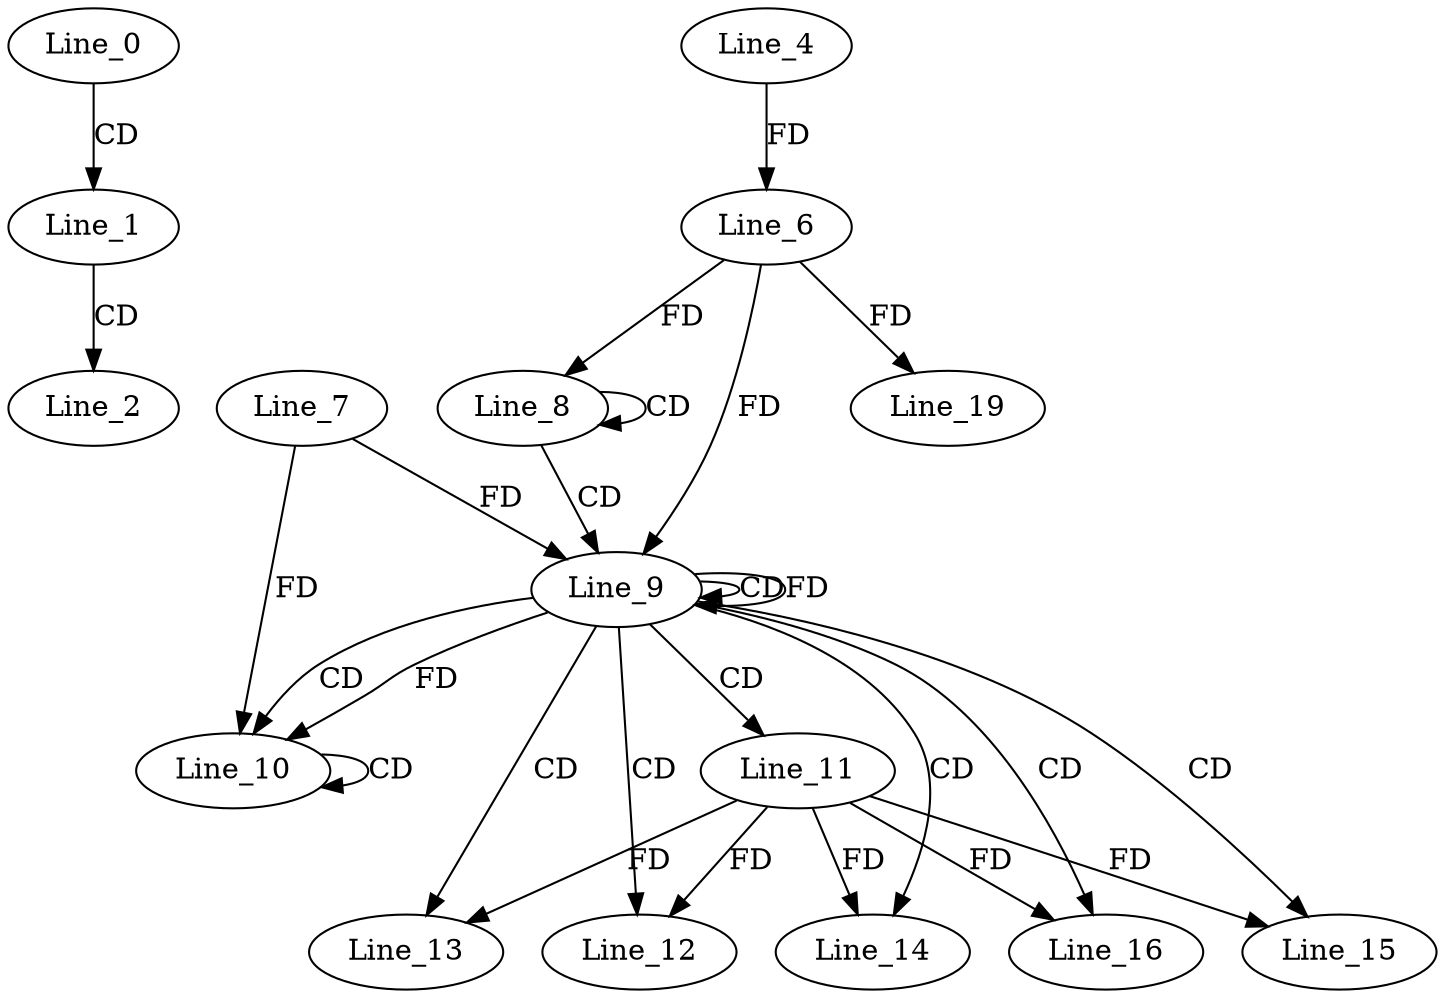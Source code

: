 digraph G {
  Line_0;
  Line_1;
  Line_2;
  Line_4;
  Line_6;
  Line_8;
  Line_8;
  Line_6;
  Line_8;
  Line_9;
  Line_9;
  Line_7;
  Line_9;
  Line_10;
  Line_10;
  Line_11;
  Line_12;
  Line_13;
  Line_14;
  Line_15;
  Line_16;
  Line_16;
  Line_19;
  Line_0 -> Line_1 [ label="CD" ];
  Line_1 -> Line_2 [ label="CD" ];
  Line_4 -> Line_6 [ label="FD" ];
  Line_8 -> Line_8 [ label="CD" ];
  Line_6 -> Line_8 [ label="FD" ];
  Line_8 -> Line_9 [ label="CD" ];
  Line_9 -> Line_9 [ label="CD" ];
  Line_9 -> Line_9 [ label="FD" ];
  Line_7 -> Line_9 [ label="FD" ];
  Line_6 -> Line_9 [ label="FD" ];
  Line_9 -> Line_10 [ label="CD" ];
  Line_10 -> Line_10 [ label="CD" ];
  Line_9 -> Line_10 [ label="FD" ];
  Line_7 -> Line_10 [ label="FD" ];
  Line_9 -> Line_11 [ label="CD" ];
  Line_9 -> Line_12 [ label="CD" ];
  Line_11 -> Line_12 [ label="FD" ];
  Line_9 -> Line_13 [ label="CD" ];
  Line_11 -> Line_13 [ label="FD" ];
  Line_9 -> Line_14 [ label="CD" ];
  Line_11 -> Line_14 [ label="FD" ];
  Line_9 -> Line_15 [ label="CD" ];
  Line_11 -> Line_15 [ label="FD" ];
  Line_9 -> Line_16 [ label="CD" ];
  Line_11 -> Line_16 [ label="FD" ];
  Line_6 -> Line_19 [ label="FD" ];
}

